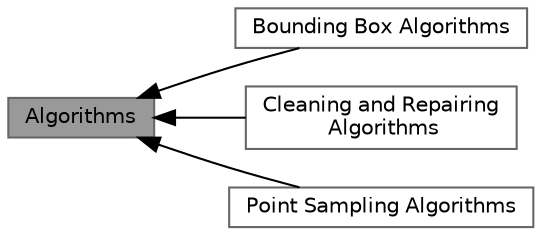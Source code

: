 digraph "Algorithms"
{
 // LATEX_PDF_SIZE
  bgcolor="transparent";
  edge [fontname=Helvetica,fontsize=10,labelfontname=Helvetica,labelfontsize=10];
  node [fontname=Helvetica,fontsize=10,shape=box,height=0.2,width=0.4];
  rankdir=LR;
  Node1 [label="Algorithms",height=0.2,width=0.4,color="gray40", fillcolor="grey60", style="filled", fontcolor="black",tooltip="List of function algorithms of VCLib."];
  Node2 [label="Bounding Box Algorithms",height=0.2,width=0.4,color="grey40", fillcolor="white", style="filled",URL="$group__bounding__box.html",tooltip="List of overloaded boundingBox functions that take in input an object (or a Range of objects) and ret..."];
  Node3 [label="Cleaning and Repairing\l Algorithms",height=0.2,width=0.4,color="grey40", fillcolor="white", style="filled",URL="$group__clean.html",tooltip="List of Mesh Cleaning and repairing algorithms."];
  Node4 [label="Point Sampling Algorithms",height=0.2,width=0.4,color="grey40", fillcolor="white", style="filled",URL="$group__point__sampling.html",tooltip="List of functions that compute point samplings."];
  Node1->Node2 [shape=plaintext, dir="back", style="solid"];
  Node1->Node3 [shape=plaintext, dir="back", style="solid"];
  Node1->Node4 [shape=plaintext, dir="back", style="solid"];
}
